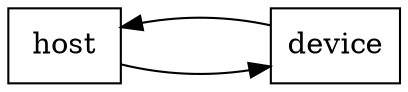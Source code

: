 //dot -Txdot file.dot | dot2tex > file.tex


digraph ER{
     nodesep=1.0;
     node[shape=box];
     host;
     device;
     {rank=same;host,device}
     host->device;
     device->host;
}
